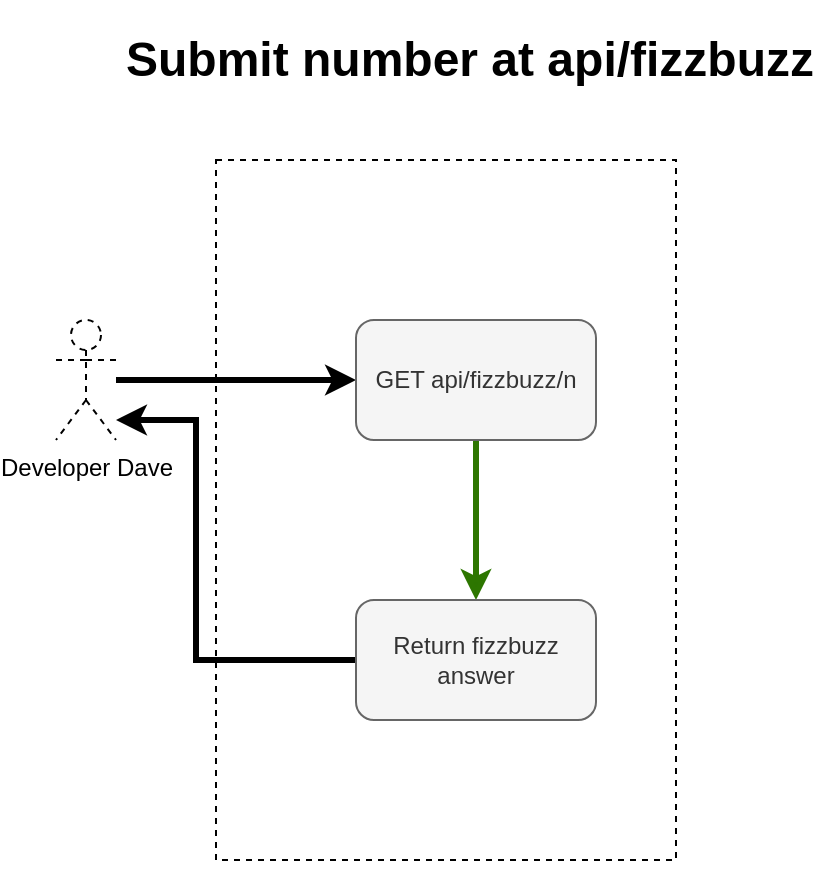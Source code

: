 <mxfile>
    <diagram id="VK2dpPIPwZUJdYUIHRvk" name="Page-1">
        <mxGraphModel dx="1163" dy="550" grid="1" gridSize="10" guides="1" tooltips="1" connect="1" arrows="1" fold="1" page="1" pageScale="1" pageWidth="850" pageHeight="1100" math="0" shadow="0">
            <root>
                <mxCell id="0"/>
                <mxCell id="1" parent="0"/>
                <mxCell id="vLkGN0Acrg2rlOzNhJB7-1" value="" style="rounded=0;whiteSpace=wrap;html=1;dashed=1;" parent="1" vertex="1">
                    <mxGeometry x="310" y="120" width="230" height="350" as="geometry"/>
                </mxCell>
                <mxCell id="vLkGN0Acrg2rlOzNhJB7-2" style="edgeStyle=orthogonalEdgeStyle;rounded=0;orthogonalLoop=1;jettySize=auto;html=1;exitX=0.5;exitY=1;exitDx=0;exitDy=0;" parent="1" source="vLkGN0Acrg2rlOzNhJB7-1" target="vLkGN0Acrg2rlOzNhJB7-1" edge="1">
                    <mxGeometry relative="1" as="geometry"/>
                </mxCell>
                <mxCell id="vLkGN0Acrg2rlOzNhJB7-4" value="&lt;h1&gt;Submit number at api/fizzbuzz&lt;/h1&gt;" style="text;html=1;strokeColor=none;fillColor=none;spacing=5;spacingTop=-20;whiteSpace=wrap;overflow=hidden;rounded=0;dashed=1;" parent="1" vertex="1">
                    <mxGeometry x="260" y="50" width="360" height="40" as="geometry"/>
                </mxCell>
                <mxCell id="vLkGN0Acrg2rlOzNhJB7-9" value="" style="edgeStyle=orthogonalEdgeStyle;rounded=0;orthogonalLoop=1;jettySize=auto;html=1;entryX=0;entryY=0.5;entryDx=0;entryDy=0;strokeWidth=3;" parent="1" source="vLkGN0Acrg2rlOzNhJB7-5" target="vLkGN0Acrg2rlOzNhJB7-6" edge="1">
                    <mxGeometry relative="1" as="geometry"/>
                </mxCell>
                <mxCell id="vLkGN0Acrg2rlOzNhJB7-5" value="Developer Dave" style="shape=umlActor;verticalLabelPosition=bottom;verticalAlign=top;html=1;outlineConnect=0;dashed=1;" parent="1" vertex="1">
                    <mxGeometry x="230" y="200" width="30" height="60" as="geometry"/>
                </mxCell>
                <mxCell id="vLkGN0Acrg2rlOzNhJB7-8" value="" style="edgeStyle=orthogonalEdgeStyle;rounded=0;orthogonalLoop=1;jettySize=auto;html=1;fillColor=#60a917;strokeColor=#2D7600;strokeWidth=3;" parent="1" source="vLkGN0Acrg2rlOzNhJB7-6" target="vLkGN0Acrg2rlOzNhJB7-7" edge="1">
                    <mxGeometry relative="1" as="geometry"/>
                </mxCell>
                <mxCell id="vLkGN0Acrg2rlOzNhJB7-6" value="GET api/fizzbuzz/n" style="rounded=1;whiteSpace=wrap;html=1;fillColor=#f5f5f5;strokeColor=#666666;fontColor=#333333;" parent="1" vertex="1">
                    <mxGeometry x="380" y="200" width="120" height="60" as="geometry"/>
                </mxCell>
                <mxCell id="vLkGN0Acrg2rlOzNhJB7-10" style="edgeStyle=orthogonalEdgeStyle;rounded=0;orthogonalLoop=1;jettySize=auto;html=1;strokeWidth=3;exitX=0;exitY=0.5;exitDx=0;exitDy=0;" parent="1" source="vLkGN0Acrg2rlOzNhJB7-7" edge="1">
                    <mxGeometry relative="1" as="geometry">
                        <mxPoint x="260" y="250" as="targetPoint"/>
                        <Array as="points">
                            <mxPoint x="300" y="370"/>
                            <mxPoint x="300" y="250"/>
                        </Array>
                    </mxGeometry>
                </mxCell>
                <mxCell id="vLkGN0Acrg2rlOzNhJB7-7" value="Return fizzbuzz answer" style="whiteSpace=wrap;html=1;rounded=1;fontColor=#333333;strokeColor=#666666;fillColor=#f5f5f5;" parent="1" vertex="1">
                    <mxGeometry x="380" y="340" width="120" height="60" as="geometry"/>
                </mxCell>
            </root>
        </mxGraphModel>
    </diagram>
</mxfile>